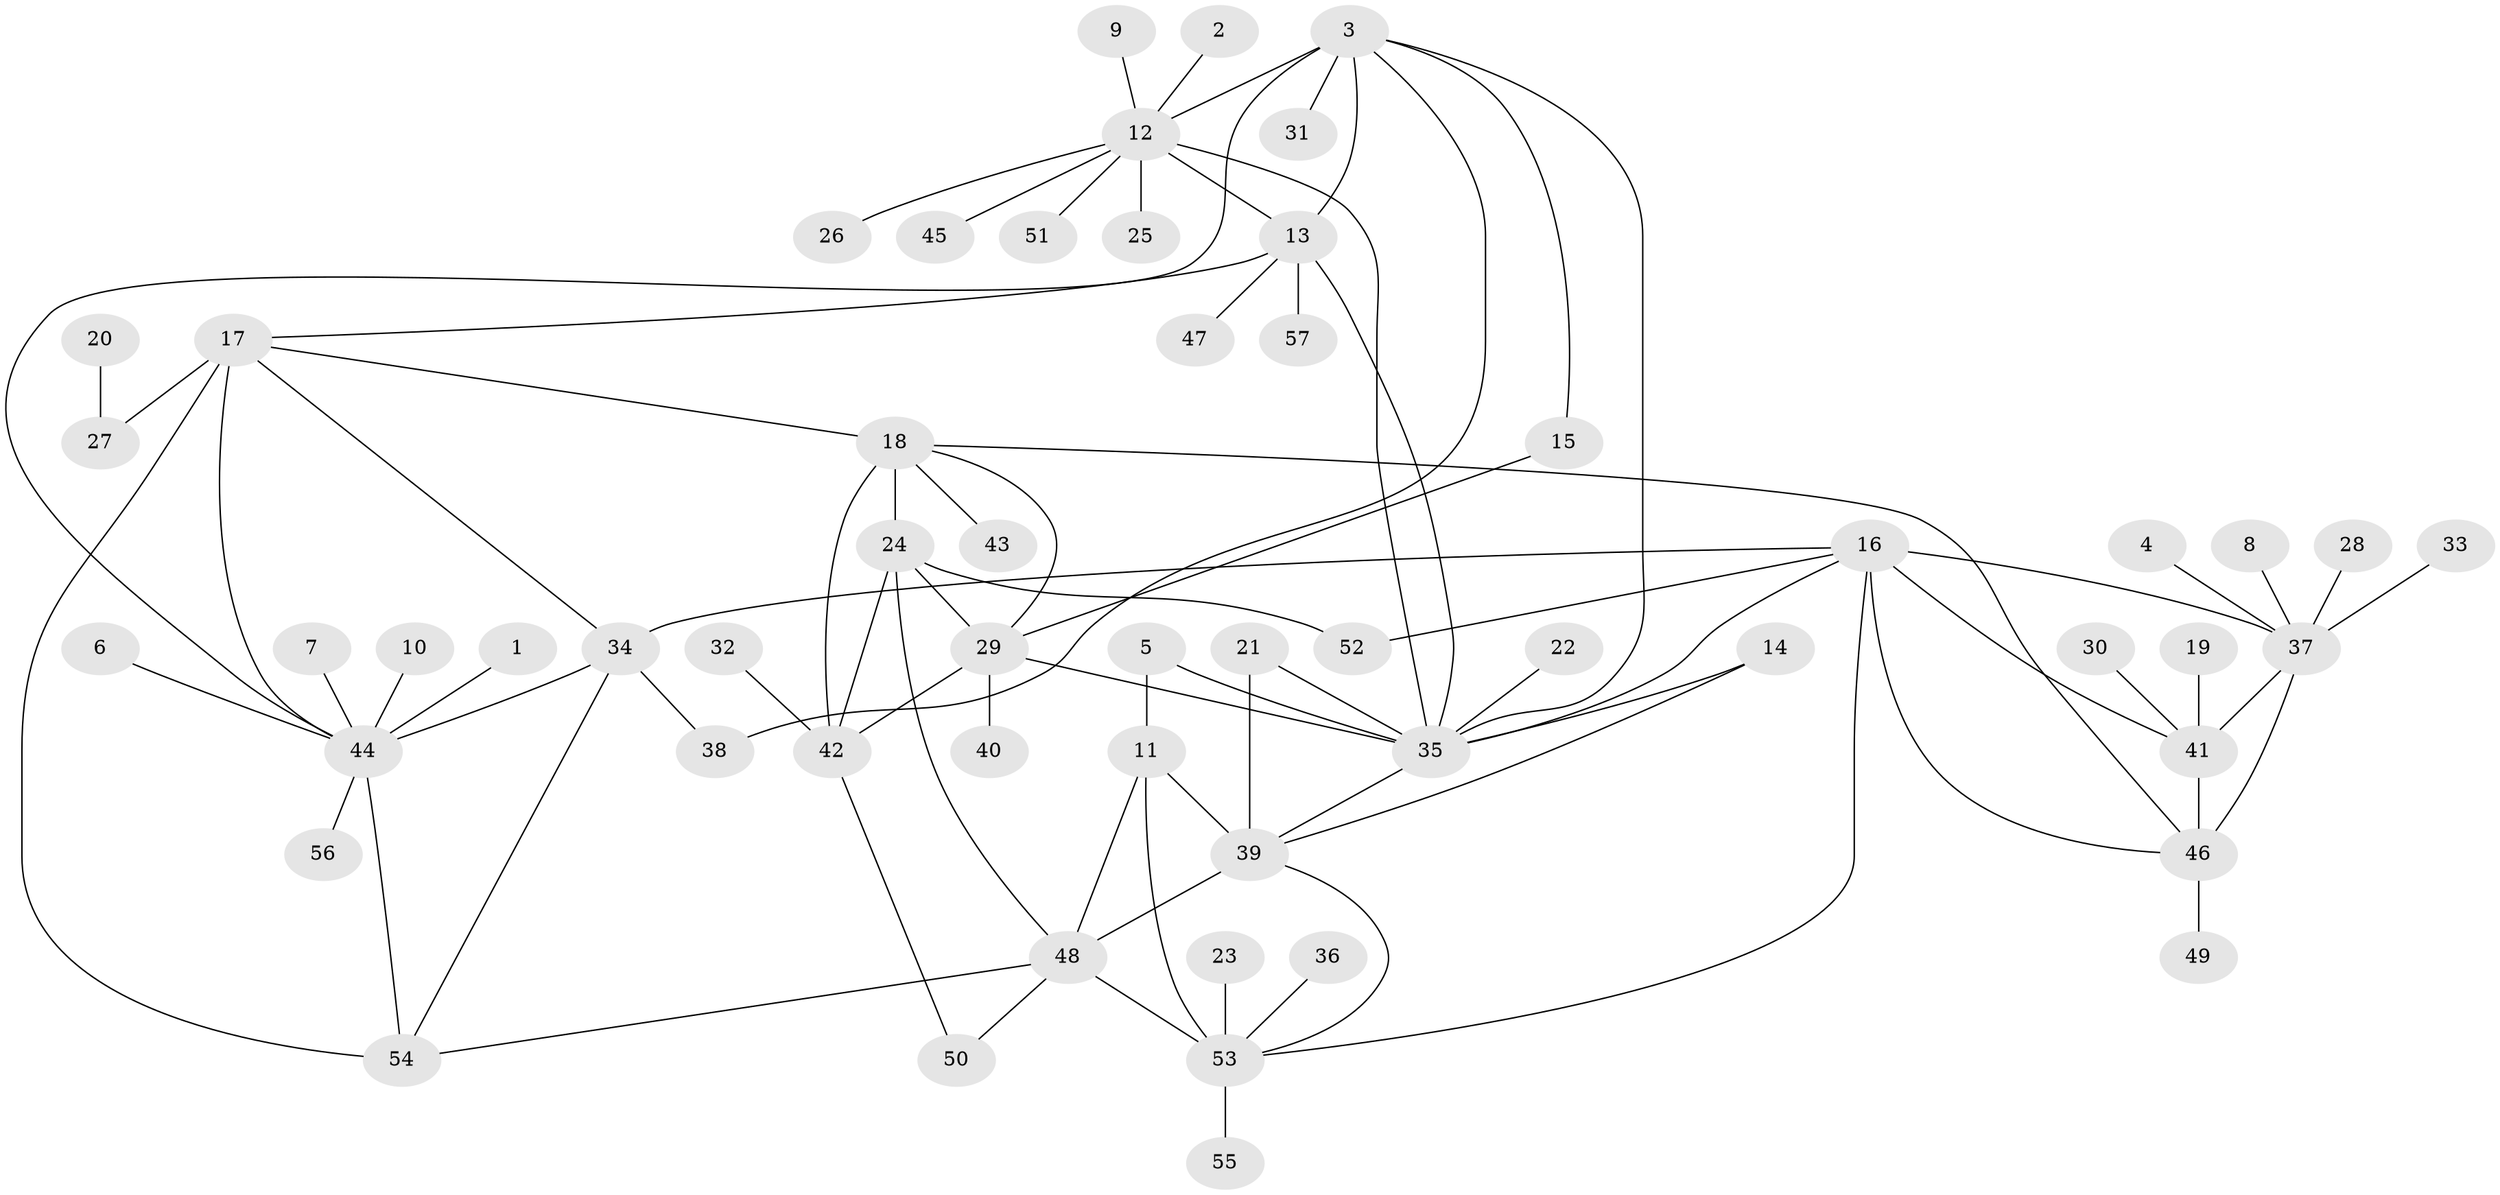 // original degree distribution, {7: 0.02631578947368421, 10: 0.02631578947368421, 6: 0.03508771929824561, 8: 0.06140350877192982, 13: 0.008771929824561403, 9: 0.02631578947368421, 12: 0.008771929824561403, 5: 0.017543859649122806, 4: 0.02631578947368421, 1: 0.6052631578947368, 2: 0.12280701754385964, 3: 0.03508771929824561}
// Generated by graph-tools (version 1.1) at 2025/37/03/04/25 23:37:41]
// undirected, 57 vertices, 85 edges
graph export_dot {
  node [color=gray90,style=filled];
  1;
  2;
  3;
  4;
  5;
  6;
  7;
  8;
  9;
  10;
  11;
  12;
  13;
  14;
  15;
  16;
  17;
  18;
  19;
  20;
  21;
  22;
  23;
  24;
  25;
  26;
  27;
  28;
  29;
  30;
  31;
  32;
  33;
  34;
  35;
  36;
  37;
  38;
  39;
  40;
  41;
  42;
  43;
  44;
  45;
  46;
  47;
  48;
  49;
  50;
  51;
  52;
  53;
  54;
  55;
  56;
  57;
  1 -- 44 [weight=1.0];
  2 -- 12 [weight=1.0];
  3 -- 12 [weight=2.0];
  3 -- 13 [weight=1.0];
  3 -- 15 [weight=1.0];
  3 -- 31 [weight=1.0];
  3 -- 35 [weight=1.0];
  3 -- 38 [weight=1.0];
  3 -- 44 [weight=1.0];
  4 -- 37 [weight=1.0];
  5 -- 11 [weight=1.0];
  5 -- 35 [weight=1.0];
  6 -- 44 [weight=1.0];
  7 -- 44 [weight=1.0];
  8 -- 37 [weight=1.0];
  9 -- 12 [weight=1.0];
  10 -- 44 [weight=1.0];
  11 -- 39 [weight=2.0];
  11 -- 48 [weight=2.0];
  11 -- 53 [weight=2.0];
  12 -- 13 [weight=2.0];
  12 -- 25 [weight=1.0];
  12 -- 26 [weight=1.0];
  12 -- 35 [weight=2.0];
  12 -- 45 [weight=1.0];
  12 -- 51 [weight=1.0];
  13 -- 17 [weight=1.0];
  13 -- 35 [weight=1.0];
  13 -- 47 [weight=1.0];
  13 -- 57 [weight=1.0];
  14 -- 35 [weight=1.0];
  14 -- 39 [weight=1.0];
  15 -- 29 [weight=1.0];
  16 -- 34 [weight=1.0];
  16 -- 35 [weight=1.0];
  16 -- 37 [weight=2.0];
  16 -- 41 [weight=1.0];
  16 -- 46 [weight=1.0];
  16 -- 52 [weight=1.0];
  16 -- 53 [weight=1.0];
  17 -- 18 [weight=1.0];
  17 -- 27 [weight=1.0];
  17 -- 34 [weight=1.0];
  17 -- 44 [weight=1.0];
  17 -- 54 [weight=2.0];
  18 -- 24 [weight=2.0];
  18 -- 29 [weight=1.0];
  18 -- 42 [weight=1.0];
  18 -- 43 [weight=1.0];
  18 -- 46 [weight=1.0];
  19 -- 41 [weight=1.0];
  20 -- 27 [weight=1.0];
  21 -- 35 [weight=1.0];
  21 -- 39 [weight=1.0];
  22 -- 35 [weight=1.0];
  23 -- 53 [weight=1.0];
  24 -- 29 [weight=2.0];
  24 -- 42 [weight=2.0];
  24 -- 48 [weight=1.0];
  24 -- 52 [weight=1.0];
  28 -- 37 [weight=1.0];
  29 -- 35 [weight=1.0];
  29 -- 40 [weight=1.0];
  29 -- 42 [weight=1.0];
  30 -- 41 [weight=1.0];
  32 -- 42 [weight=1.0];
  33 -- 37 [weight=1.0];
  34 -- 38 [weight=1.0];
  34 -- 44 [weight=1.0];
  34 -- 54 [weight=2.0];
  35 -- 39 [weight=1.0];
  36 -- 53 [weight=1.0];
  37 -- 41 [weight=2.0];
  37 -- 46 [weight=2.0];
  39 -- 48 [weight=1.0];
  39 -- 53 [weight=1.0];
  41 -- 46 [weight=1.0];
  42 -- 50 [weight=1.0];
  44 -- 54 [weight=2.0];
  44 -- 56 [weight=1.0];
  46 -- 49 [weight=1.0];
  48 -- 50 [weight=1.0];
  48 -- 53 [weight=1.0];
  48 -- 54 [weight=1.0];
  53 -- 55 [weight=1.0];
}
